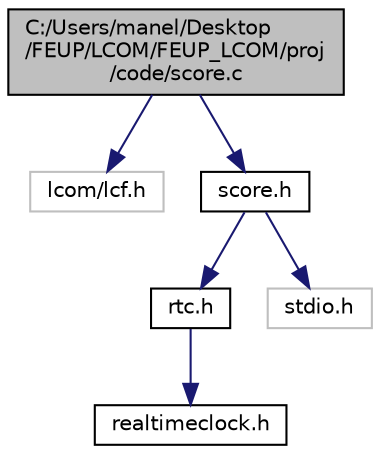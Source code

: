 digraph "C:/Users/manel/Desktop/FEUP/LCOM/FEUP_LCOM/proj/code/score.c"
{
 // INTERACTIVE_SVG=YES
 // LATEX_PDF_SIZE
  bgcolor="transparent";
  edge [fontname="Helvetica",fontsize="10",labelfontname="Helvetica",labelfontsize="10"];
  node [fontname="Helvetica",fontsize="10",shape=record];
  Node0 [label="C:/Users/manel/Desktop\l/FEUP/LCOM/FEUP_LCOM/proj\l/code/score.c",height=0.2,width=0.4,color="black", fillcolor="grey75", style="filled", fontcolor="black",tooltip=" "];
  Node0 -> Node1 [color="midnightblue",fontsize="10",style="solid"];
  Node1 [label="lcom/lcf.h",height=0.2,width=0.4,color="grey75",tooltip=" "];
  Node0 -> Node2 [color="midnightblue",fontsize="10",style="solid"];
  Node2 [label="score.h",height=0.2,width=0.4,color="black",URL="$score_8h.html",tooltip=" "];
  Node2 -> Node3 [color="midnightblue",fontsize="10",style="solid"];
  Node3 [label="rtc.h",height=0.2,width=0.4,color="black",URL="$rtc_8h.html",tooltip=" "];
  Node3 -> Node4 [color="midnightblue",fontsize="10",style="solid"];
  Node4 [label="realtimeclock.h",height=0.2,width=0.4,color="black",URL="$realtimeclock_8h.html",tooltip=" "];
  Node2 -> Node5 [color="midnightblue",fontsize="10",style="solid"];
  Node5 [label="stdio.h",height=0.2,width=0.4,color="grey75",tooltip=" "];
}

